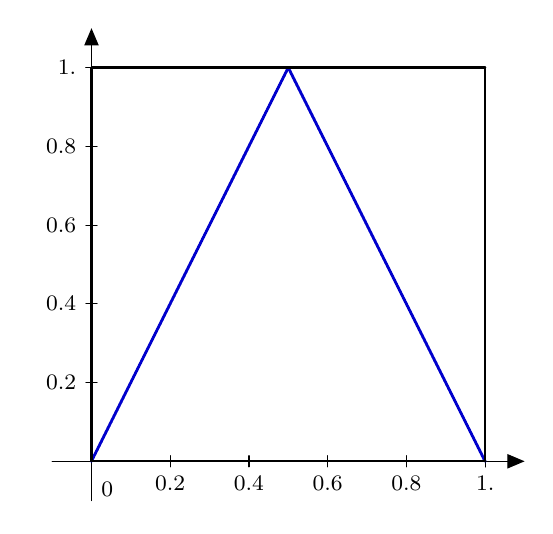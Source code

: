 \definecolor{qqqqcc}{rgb}{0.,0.,0.8}
\begin{tikzpicture}[line cap=round,line join=round,>=triangle 45,x=5.0cm,y=5.0cm]
\draw[->,color=black] (-0.1,0.) -- (1.1,0.);
\foreach \x in {,0.2,0.4,0.6,0.8,1.}
\draw[shift={(\x,0)},color=black] (0pt,2pt) -- (0pt,-2pt) node[below] {\footnotesize $\x$};
\draw[->,color=black] (0.,-0.1) -- (0.,1.1);
\foreach \y in {,0.2,0.4,0.6,0.8,1.}
\draw[shift={(0,\y)},color=black] (2pt,0pt) -- (-2pt,0pt) node[left] {\footnotesize $\y$};
\draw[color=black] (0pt,-10pt) node[right] {\footnotesize $0$};
\clip(-0.1,-0.1) rectangle (1.1,1.1);
\draw[line width=1pt,color=qqqqcc] (8.0E-7,0.0) -- (0.0,0.0);
\draw[line width=1pt,color=qqqqcc] (0.0,0.0) -- (0.002,0.005);
\draw[line width=1pt,color=qqqqcc] (0.002,0.005) -- (0.005,0.01);
\draw[line width=1pt,color=qqqqcc] (0.005,0.01) -- (0.007,0.015);
\draw[line width=1pt,color=qqqqcc] (0.007,0.015) -- (0.01,0.02);
\draw[line width=1pt,color=qqqqcc] (0.01,0.02) -- (0.012,0.025);
\draw[line width=1pt,color=qqqqcc] (0.012,0.025) -- (0.015,0.03);
\draw[line width=1pt,color=qqqqcc] (0.015,0.03) -- (0.017,0.035);
\draw[line width=1pt,color=qqqqcc] (0.017,0.035) -- (0.02,0.04);
\draw[line width=1pt,color=qqqqcc] (0.02,0.04) -- (0.022,0.045);
\draw[line width=1pt,color=qqqqcc] (0.022,0.045) -- (0.025,0.05);
\draw[line width=1pt,color=qqqqcc] (0.025,0.05) -- (0.027,0.055);
\draw[line width=1pt,color=qqqqcc] (0.027,0.055) -- (0.03,0.06);
\draw[line width=1pt,color=qqqqcc] (0.03,0.06) -- (0.032,0.065);
\draw[line width=1pt,color=qqqqcc] (0.032,0.065) -- (0.035,0.07);
\draw[line width=1pt,color=qqqqcc] (0.035,0.07) -- (0.037,0.075);
\draw[line width=1pt,color=qqqqcc] (0.037,0.075) -- (0.04,0.08);
\draw[line width=1pt,color=qqqqcc] (0.04,0.08) -- (0.042,0.085);
\draw[line width=1pt,color=qqqqcc] (0.042,0.085) -- (0.045,0.09);
\draw[line width=1pt,color=qqqqcc] (0.045,0.09) -- (0.047,0.095);
\draw[line width=1pt,color=qqqqcc] (0.047,0.095) -- (0.05,0.1);
\draw[line width=1pt,color=qqqqcc] (0.05,0.1) -- (0.052,0.105);
\draw[line width=1pt,color=qqqqcc] (0.052,0.105) -- (0.055,0.11);
\draw[line width=1pt,color=qqqqcc] (0.055,0.11) -- (0.057,0.115);
\draw[line width=1pt,color=qqqqcc] (0.057,0.115) -- (0.06,0.12);
\draw[line width=1pt,color=qqqqcc] (0.06,0.12) -- (0.062,0.125);
\draw[line width=1pt,color=qqqqcc] (0.062,0.125) -- (0.065,0.13);
\draw[line width=1pt,color=qqqqcc] (0.065,0.13) -- (0.067,0.135);
\draw[line width=1pt,color=qqqqcc] (0.067,0.135) -- (0.07,0.14);
\draw[line width=1pt,color=qqqqcc] (0.07,0.14) -- (0.072,0.145);
\draw[line width=1pt,color=qqqqcc] (0.072,0.145) -- (0.075,0.15);
\draw[line width=1pt,color=qqqqcc] (0.075,0.15) -- (0.077,0.155);
\draw[line width=1pt,color=qqqqcc] (0.077,0.155) -- (0.08,0.16);
\draw[line width=1pt,color=qqqqcc] (0.08,0.16) -- (0.082,0.165);
\draw[line width=1pt,color=qqqqcc] (0.082,0.165) -- (0.085,0.17);
\draw[line width=1pt,color=qqqqcc] (0.085,0.17) -- (0.087,0.175);
\draw[line width=1pt,color=qqqqcc] (0.087,0.175) -- (0.09,0.18);
\draw[line width=1pt,color=qqqqcc] (0.09,0.18) -- (0.092,0.185);
\draw[line width=1pt,color=qqqqcc] (0.092,0.185) -- (0.095,0.19);
\draw[line width=1pt,color=qqqqcc] (0.095,0.19) -- (0.097,0.195);
\draw[line width=1pt,color=qqqqcc] (0.097,0.195) -- (0.1,0.2);
\draw[line width=1pt,color=qqqqcc] (0.1,0.2) -- (0.102,0.205);
\draw[line width=1pt,color=qqqqcc] (0.102,0.205) -- (0.105,0.21);
\draw[line width=1pt,color=qqqqcc] (0.105,0.21) -- (0.107,0.215);
\draw[line width=1pt,color=qqqqcc] (0.107,0.215) -- (0.11,0.22);
\draw[line width=1pt,color=qqqqcc] (0.11,0.22) -- (0.112,0.225);
\draw[line width=1pt,color=qqqqcc] (0.112,0.225) -- (0.115,0.23);
\draw[line width=1pt,color=qqqqcc] (0.115,0.23) -- (0.117,0.235);
\draw[line width=1pt,color=qqqqcc] (0.117,0.235) -- (0.12,0.24);
\draw[line width=1pt,color=qqqqcc] (0.12,0.24) -- (0.122,0.245);
\draw[line width=1pt,color=qqqqcc] (0.122,0.245) -- (0.125,0.25);
\draw[line width=1pt,color=qqqqcc] (0.125,0.25) -- (0.127,0.255);
\draw[line width=1pt,color=qqqqcc] (0.127,0.255) -- (0.13,0.26);
\draw[line width=1pt,color=qqqqcc] (0.13,0.26) -- (0.132,0.265);
\draw[line width=1pt,color=qqqqcc] (0.132,0.265) -- (0.135,0.27);
\draw[line width=1pt,color=qqqqcc] (0.135,0.27) -- (0.137,0.275);
\draw[line width=1pt,color=qqqqcc] (0.137,0.275) -- (0.14,0.28);
\draw[line width=1pt,color=qqqqcc] (0.14,0.28) -- (0.142,0.285);
\draw[line width=1pt,color=qqqqcc] (0.142,0.285) -- (0.145,0.29);
\draw[line width=1pt,color=qqqqcc] (0.145,0.29) -- (0.147,0.295);
\draw[line width=1pt,color=qqqqcc] (0.147,0.295) -- (0.15,0.3);
\draw[line width=1pt,color=qqqqcc] (0.15,0.3) -- (0.152,0.305);
\draw[line width=1pt,color=qqqqcc] (0.152,0.305) -- (0.155,0.31);
\draw[line width=1pt,color=qqqqcc] (0.155,0.31) -- (0.157,0.315);
\draw[line width=1pt,color=qqqqcc] (0.157,0.315) -- (0.16,0.32);
\draw[line width=1pt,color=qqqqcc] (0.16,0.32) -- (0.162,0.325);
\draw[line width=1pt,color=qqqqcc] (0.162,0.325) -- (0.165,0.33);
\draw[line width=1pt,color=qqqqcc] (0.165,0.33) -- (0.167,0.335);
\draw[line width=1pt,color=qqqqcc] (0.167,0.335) -- (0.17,0.34);
\draw[line width=1pt,color=qqqqcc] (0.17,0.34) -- (0.172,0.345);
\draw[line width=1pt,color=qqqqcc] (0.172,0.345) -- (0.175,0.35);
\draw[line width=1pt,color=qqqqcc] (0.175,0.35) -- (0.177,0.355);
\draw[line width=1pt,color=qqqqcc] (0.177,0.355) -- (0.18,0.36);
\draw[line width=1pt,color=qqqqcc] (0.18,0.36) -- (0.182,0.365);
\draw[line width=1pt,color=qqqqcc] (0.182,0.365) -- (0.185,0.37);
\draw[line width=1pt,color=qqqqcc] (0.185,0.37) -- (0.187,0.375);
\draw[line width=1pt,color=qqqqcc] (0.187,0.375) -- (0.19,0.38);
\draw[line width=1pt,color=qqqqcc] (0.19,0.38) -- (0.192,0.385);
\draw[line width=1pt,color=qqqqcc] (0.192,0.385) -- (0.195,0.39);
\draw[line width=1pt,color=qqqqcc] (0.195,0.39) -- (0.197,0.395);
\draw[line width=1pt,color=qqqqcc] (0.197,0.395) -- (0.2,0.4);
\draw[line width=1pt,color=qqqqcc] (0.2,0.4) -- (0.202,0.405);
\draw[line width=1pt,color=qqqqcc] (0.202,0.405) -- (0.205,0.41);
\draw[line width=1pt,color=qqqqcc] (0.205,0.41) -- (0.207,0.415);
\draw[line width=1pt,color=qqqqcc] (0.207,0.415) -- (0.21,0.42);
\draw[line width=1pt,color=qqqqcc] (0.21,0.42) -- (0.212,0.425);
\draw[line width=1pt,color=qqqqcc] (0.212,0.425) -- (0.215,0.43);
\draw[line width=1pt,color=qqqqcc] (0.215,0.43) -- (0.217,0.435);
\draw[line width=1pt,color=qqqqcc] (0.217,0.435) -- (0.22,0.44);
\draw[line width=1pt,color=qqqqcc] (0.22,0.44) -- (0.222,0.445);
\draw[line width=1pt,color=qqqqcc] (0.222,0.445) -- (0.225,0.45);
\draw[line width=1pt,color=qqqqcc] (0.225,0.45) -- (0.227,0.455);
\draw[line width=1pt,color=qqqqcc] (0.227,0.455) -- (0.23,0.46);
\draw[line width=1pt,color=qqqqcc] (0.23,0.46) -- (0.232,0.465);
\draw[line width=1pt,color=qqqqcc] (0.232,0.465) -- (0.235,0.47);
\draw[line width=1pt,color=qqqqcc] (0.235,0.47) -- (0.237,0.475);
\draw[line width=1pt,color=qqqqcc] (0.237,0.475) -- (0.24,0.48);
\draw[line width=1pt,color=qqqqcc] (0.24,0.48) -- (0.242,0.485);
\draw[line width=1pt,color=qqqqcc] (0.242,0.485) -- (0.245,0.49);
\draw[line width=1pt,color=qqqqcc] (0.245,0.49) -- (0.247,0.495);
\draw[line width=1pt,color=qqqqcc] (0.247,0.495) -- (0.25,0.5);
\draw[line width=1pt,color=qqqqcc] (0.25,0.5) -- (0.252,0.505);
\draw[line width=1pt,color=qqqqcc] (0.252,0.505) -- (0.255,0.51);
\draw[line width=1pt,color=qqqqcc] (0.255,0.51) -- (0.257,0.515);
\draw[line width=1pt,color=qqqqcc] (0.257,0.515) -- (0.26,0.52);
\draw[line width=1pt,color=qqqqcc] (0.26,0.52) -- (0.262,0.525);
\draw[line width=1pt,color=qqqqcc] (0.262,0.525) -- (0.265,0.53);
\draw[line width=1pt,color=qqqqcc] (0.265,0.53) -- (0.267,0.535);
\draw[line width=1pt,color=qqqqcc] (0.267,0.535) -- (0.27,0.54);
\draw[line width=1pt,color=qqqqcc] (0.27,0.54) -- (0.272,0.545);
\draw[line width=1pt,color=qqqqcc] (0.272,0.545) -- (0.275,0.55);
\draw[line width=1pt,color=qqqqcc] (0.275,0.55) -- (0.277,0.555);
\draw[line width=1pt,color=qqqqcc] (0.277,0.555) -- (0.28,0.56);
\draw[line width=1pt,color=qqqqcc] (0.28,0.56) -- (0.282,0.565);
\draw[line width=1pt,color=qqqqcc] (0.282,0.565) -- (0.285,0.57);
\draw[line width=1pt,color=qqqqcc] (0.285,0.57) -- (0.287,0.575);
\draw[line width=1pt,color=qqqqcc] (0.287,0.575) -- (0.29,0.58);
\draw[line width=1pt,color=qqqqcc] (0.29,0.58) -- (0.292,0.585);
\draw[line width=1pt,color=qqqqcc] (0.292,0.585) -- (0.295,0.59);
\draw[line width=1pt,color=qqqqcc] (0.295,0.59) -- (0.297,0.595);
\draw[line width=1pt,color=qqqqcc] (0.297,0.595) -- (0.3,0.6);
\draw[line width=1pt,color=qqqqcc] (0.3,0.6) -- (0.302,0.605);
\draw[line width=1pt,color=qqqqcc] (0.302,0.605) -- (0.305,0.61);
\draw[line width=1pt,color=qqqqcc] (0.305,0.61) -- (0.307,0.615);
\draw[line width=1pt,color=qqqqcc] (0.307,0.615) -- (0.31,0.62);
\draw[line width=1pt,color=qqqqcc] (0.31,0.62) -- (0.312,0.625);
\draw[line width=1pt,color=qqqqcc] (0.312,0.625) -- (0.315,0.63);
\draw[line width=1pt,color=qqqqcc] (0.315,0.63) -- (0.317,0.635);
\draw[line width=1pt,color=qqqqcc] (0.317,0.635) -- (0.32,0.64);
\draw[line width=1pt,color=qqqqcc] (0.32,0.64) -- (0.322,0.645);
\draw[line width=1pt,color=qqqqcc] (0.322,0.645) -- (0.325,0.65);
\draw[line width=1pt,color=qqqqcc] (0.325,0.65) -- (0.327,0.655);
\draw[line width=1pt,color=qqqqcc] (0.327,0.655) -- (0.33,0.66);
\draw[line width=1pt,color=qqqqcc] (0.33,0.66) -- (0.332,0.665);
\draw[line width=1pt,color=qqqqcc] (0.332,0.665) -- (0.335,0.67);
\draw[line width=1pt,color=qqqqcc] (0.335,0.67) -- (0.337,0.675);
\draw[line width=1pt,color=qqqqcc] (0.337,0.675) -- (0.34,0.68);
\draw[line width=1pt,color=qqqqcc] (0.34,0.68) -- (0.342,0.685);
\draw[line width=1pt,color=qqqqcc] (0.342,0.685) -- (0.345,0.69);
\draw[line width=1pt,color=qqqqcc] (0.345,0.69) -- (0.347,0.695);
\draw[line width=1pt,color=qqqqcc] (0.347,0.695) -- (0.35,0.7);
\draw[line width=1pt,color=qqqqcc] (0.35,0.7) -- (0.352,0.705);
\draw[line width=1pt,color=qqqqcc] (0.352,0.705) -- (0.355,0.71);
\draw[line width=1pt,color=qqqqcc] (0.355,0.71) -- (0.357,0.715);
\draw[line width=1pt,color=qqqqcc] (0.357,0.715) -- (0.36,0.72);
\draw[line width=1pt,color=qqqqcc] (0.36,0.72) -- (0.362,0.725);
\draw[line width=1pt,color=qqqqcc] (0.362,0.725) -- (0.365,0.73);
\draw[line width=1pt,color=qqqqcc] (0.365,0.73) -- (0.367,0.735);
\draw[line width=1pt,color=qqqqcc] (0.367,0.735) -- (0.37,0.74);
\draw[line width=1pt,color=qqqqcc] (0.37,0.74) -- (0.372,0.745);
\draw[line width=1pt,color=qqqqcc] (0.372,0.745) -- (0.375,0.75);
\draw[line width=1pt,color=qqqqcc] (0.375,0.75) -- (0.377,0.755);
\draw[line width=1pt,color=qqqqcc] (0.377,0.755) -- (0.38,0.76);
\draw[line width=1pt,color=qqqqcc] (0.38,0.76) -- (0.382,0.765);
\draw[line width=1pt,color=qqqqcc] (0.382,0.765) -- (0.385,0.77);
\draw[line width=1pt,color=qqqqcc] (0.385,0.77) -- (0.387,0.775);
\draw[line width=1pt,color=qqqqcc] (0.387,0.775) -- (0.39,0.78);
\draw[line width=1pt,color=qqqqcc] (0.39,0.78) -- (0.392,0.785);
\draw[line width=1pt,color=qqqqcc] (0.392,0.785) -- (0.395,0.79);
\draw[line width=1pt,color=qqqqcc] (0.395,0.79) -- (0.397,0.795);
\draw[line width=1pt,color=qqqqcc] (0.397,0.795) -- (0.4,0.8);
\draw[line width=1pt,color=qqqqcc] (0.4,0.8) -- (0.402,0.805);
\draw[line width=1pt,color=qqqqcc] (0.402,0.805) -- (0.405,0.81);
\draw[line width=1pt,color=qqqqcc] (0.405,0.81) -- (0.407,0.815);
\draw[line width=1pt,color=qqqqcc] (0.407,0.815) -- (0.41,0.82);
\draw[line width=1pt,color=qqqqcc] (0.41,0.82) -- (0.412,0.825);
\draw[line width=1pt,color=qqqqcc] (0.412,0.825) -- (0.415,0.83);
\draw[line width=1pt,color=qqqqcc] (0.415,0.83) -- (0.417,0.835);
\draw[line width=1pt,color=qqqqcc] (0.417,0.835) -- (0.42,0.84);
\draw[line width=1pt,color=qqqqcc] (0.42,0.84) -- (0.422,0.845);
\draw[line width=1pt,color=qqqqcc] (0.422,0.845) -- (0.425,0.85);
\draw[line width=1pt,color=qqqqcc] (0.425,0.85) -- (0.427,0.855);
\draw[line width=1pt,color=qqqqcc] (0.427,0.855) -- (0.43,0.86);
\draw[line width=1pt,color=qqqqcc] (0.43,0.86) -- (0.432,0.865);
\draw[line width=1pt,color=qqqqcc] (0.432,0.865) -- (0.435,0.87);
\draw[line width=1pt,color=qqqqcc] (0.435,0.87) -- (0.437,0.875);
\draw[line width=1pt,color=qqqqcc] (0.437,0.875) -- (0.44,0.88);
\draw[line width=1pt,color=qqqqcc] (0.44,0.88) -- (0.442,0.885);
\draw[line width=1pt,color=qqqqcc] (0.442,0.885) -- (0.445,0.89);
\draw[line width=1pt,color=qqqqcc] (0.445,0.89) -- (0.447,0.895);
\draw[line width=1pt,color=qqqqcc] (0.447,0.895) -- (0.45,0.9);
\draw[line width=1pt,color=qqqqcc] (0.45,0.9) -- (0.452,0.905);
\draw[line width=1pt,color=qqqqcc] (0.452,0.905) -- (0.455,0.91);
\draw[line width=1pt,color=qqqqcc] (0.455,0.91) -- (0.457,0.915);
\draw[line width=1pt,color=qqqqcc] (0.457,0.915) -- (0.46,0.92);
\draw[line width=1pt,color=qqqqcc] (0.46,0.92) -- (0.462,0.925);
\draw[line width=1pt,color=qqqqcc] (0.462,0.925) -- (0.465,0.93);
\draw[line width=1pt,color=qqqqcc] (0.465,0.93) -- (0.467,0.935);
\draw[line width=1pt,color=qqqqcc] (0.467,0.935) -- (0.47,0.94);
\draw[line width=1pt,color=qqqqcc] (0.47,0.94) -- (0.472,0.945);
\draw[line width=1pt,color=qqqqcc] (0.472,0.945) -- (0.475,0.95);
\draw[line width=1pt,color=qqqqcc] (0.475,0.95) -- (0.477,0.955);
\draw[line width=1pt,color=qqqqcc] (0.477,0.955) -- (0.48,0.96);
\draw[line width=1pt,color=qqqqcc] (0.48,0.96) -- (0.482,0.965);
\draw[line width=1pt,color=qqqqcc] (0.482,0.965) -- (0.485,0.97);
\draw[line width=1pt,color=qqqqcc] (0.485,0.97) -- (0.487,0.975);
\draw[line width=1pt,color=qqqqcc] (0.487,0.975) -- (0.49,0.98);
\draw[line width=1pt,color=qqqqcc] (0.49,0.98) -- (0.492,0.985);
\draw[line width=1pt,color=qqqqcc] (0.492,0.985) -- (0.495,0.99);
\draw[line width=1pt,color=qqqqcc] (0.495,0.99) -- (0.497,0.995);
\draw[line width=1pt,color=qqqqcc] (0.497,0.995) -- (0.5,1.0);
\draw[line width=1pt,color=qqqqcc] (0.5,1.0) -- (0.502,0.995);
\draw[line width=1pt,color=qqqqcc] (0.502,0.995) -- (0.505,0.99);
\draw[line width=1pt,color=qqqqcc] (0.505,0.99) -- (0.507,0.985);
\draw[line width=1pt,color=qqqqcc] (0.507,0.985) -- (0.51,0.98);
\draw[line width=1pt,color=qqqqcc] (0.51,0.98) -- (0.512,0.975);
\draw[line width=1pt,color=qqqqcc] (0.512,0.975) -- (0.515,0.97);
\draw[line width=1pt,color=qqqqcc] (0.515,0.97) -- (0.517,0.965);
\draw[line width=1pt,color=qqqqcc] (0.517,0.965) -- (0.52,0.96);
\draw[line width=1pt,color=qqqqcc] (0.52,0.96) -- (0.522,0.955);
\draw[line width=1pt,color=qqqqcc] (0.522,0.955) -- (0.525,0.95);
\draw[line width=1pt,color=qqqqcc] (0.525,0.95) -- (0.527,0.945);
\draw[line width=1pt,color=qqqqcc] (0.527,0.945) -- (0.53,0.94);
\draw[line width=1pt,color=qqqqcc] (0.53,0.94) -- (0.532,0.935);
\draw[line width=1pt,color=qqqqcc] (0.532,0.935) -- (0.535,0.93);
\draw[line width=1pt,color=qqqqcc] (0.535,0.93) -- (0.537,0.925);
\draw[line width=1pt,color=qqqqcc] (0.537,0.925) -- (0.54,0.92);
\draw[line width=1pt,color=qqqqcc] (0.54,0.92) -- (0.542,0.915);
\draw[line width=1pt,color=qqqqcc] (0.542,0.915) -- (0.545,0.91);
\draw[line width=1pt,color=qqqqcc] (0.545,0.91) -- (0.547,0.905);
\draw[line width=1pt,color=qqqqcc] (0.547,0.905) -- (0.55,0.9);
\draw[line width=1pt,color=qqqqcc] (0.55,0.9) -- (0.552,0.895);
\draw[line width=1pt,color=qqqqcc] (0.552,0.895) -- (0.555,0.89);
\draw[line width=1pt,color=qqqqcc] (0.555,0.89) -- (0.557,0.885);
\draw[line width=1pt,color=qqqqcc] (0.557,0.885) -- (0.56,0.88);
\draw[line width=1pt,color=qqqqcc] (0.56,0.88) -- (0.562,0.875);
\draw[line width=1pt,color=qqqqcc] (0.562,0.875) -- (0.565,0.87);
\draw[line width=1pt,color=qqqqcc] (0.565,0.87) -- (0.567,0.865);
\draw[line width=1pt,color=qqqqcc] (0.567,0.865) -- (0.57,0.86);
\draw[line width=1pt,color=qqqqcc] (0.57,0.86) -- (0.572,0.855);
\draw[line width=1pt,color=qqqqcc] (0.572,0.855) -- (0.575,0.85);
\draw[line width=1pt,color=qqqqcc] (0.575,0.85) -- (0.577,0.845);
\draw[line width=1pt,color=qqqqcc] (0.577,0.845) -- (0.58,0.84);
\draw[line width=1pt,color=qqqqcc] (0.58,0.84) -- (0.582,0.835);
\draw[line width=1pt,color=qqqqcc] (0.582,0.835) -- (0.585,0.83);
\draw[line width=1pt,color=qqqqcc] (0.585,0.83) -- (0.587,0.825);
\draw[line width=1pt,color=qqqqcc] (0.587,0.825) -- (0.59,0.82);
\draw[line width=1pt,color=qqqqcc] (0.59,0.82) -- (0.592,0.815);
\draw[line width=1pt,color=qqqqcc] (0.592,0.815) -- (0.595,0.81);
\draw[line width=1pt,color=qqqqcc] (0.595,0.81) -- (0.597,0.805);
\draw[line width=1pt,color=qqqqcc] (0.597,0.805) -- (0.6,0.8);
\draw[line width=1pt,color=qqqqcc] (0.6,0.8) -- (0.602,0.795);
\draw[line width=1pt,color=qqqqcc] (0.602,0.795) -- (0.605,0.79);
\draw[line width=1pt,color=qqqqcc] (0.605,0.79) -- (0.607,0.785);
\draw[line width=1pt,color=qqqqcc] (0.607,0.785) -- (0.61,0.78);
\draw[line width=1pt,color=qqqqcc] (0.61,0.78) -- (0.612,0.775);
\draw[line width=1pt,color=qqqqcc] (0.612,0.775) -- (0.615,0.77);
\draw[line width=1pt,color=qqqqcc] (0.615,0.77) -- (0.617,0.765);
\draw[line width=1pt,color=qqqqcc] (0.617,0.765) -- (0.62,0.76);
\draw[line width=1pt,color=qqqqcc] (0.62,0.76) -- (0.622,0.755);
\draw[line width=1pt,color=qqqqcc] (0.622,0.755) -- (0.625,0.75);
\draw[line width=1pt,color=qqqqcc] (0.625,0.75) -- (0.627,0.745);
\draw[line width=1pt,color=qqqqcc] (0.627,0.745) -- (0.63,0.74);
\draw[line width=1pt,color=qqqqcc] (0.63,0.74) -- (0.632,0.735);
\draw[line width=1pt,color=qqqqcc] (0.632,0.735) -- (0.635,0.73);
\draw[line width=1pt,color=qqqqcc] (0.635,0.73) -- (0.637,0.725);
\draw[line width=1pt,color=qqqqcc] (0.637,0.725) -- (0.64,0.72);
\draw[line width=1pt,color=qqqqcc] (0.64,0.72) -- (0.642,0.715);
\draw[line width=1pt,color=qqqqcc] (0.642,0.715) -- (0.645,0.71);
\draw[line width=1pt,color=qqqqcc] (0.645,0.71) -- (0.647,0.705);
\draw[line width=1pt,color=qqqqcc] (0.647,0.705) -- (0.65,0.7);
\draw[line width=1pt,color=qqqqcc] (0.65,0.7) -- (0.652,0.695);
\draw[line width=1pt,color=qqqqcc] (0.652,0.695) -- (0.655,0.69);
\draw[line width=1pt,color=qqqqcc] (0.655,0.69) -- (0.657,0.685);
\draw[line width=1pt,color=qqqqcc] (0.657,0.685) -- (0.66,0.68);
\draw[line width=1pt,color=qqqqcc] (0.66,0.68) -- (0.662,0.675);
\draw[line width=1pt,color=qqqqcc] (0.662,0.675) -- (0.665,0.67);
\draw[line width=1pt,color=qqqqcc] (0.665,0.67) -- (0.667,0.665);
\draw[line width=1pt,color=qqqqcc] (0.667,0.665) -- (0.67,0.66);
\draw[line width=1pt,color=qqqqcc] (0.67,0.66) -- (0.672,0.655);
\draw[line width=1pt,color=qqqqcc] (0.672,0.655) -- (0.675,0.65);
\draw[line width=1pt,color=qqqqcc] (0.675,0.65) -- (0.677,0.645);
\draw[line width=1pt,color=qqqqcc] (0.677,0.645) -- (0.68,0.64);
\draw[line width=1pt,color=qqqqcc] (0.68,0.64) -- (0.682,0.635);
\draw[line width=1pt,color=qqqqcc] (0.682,0.635) -- (0.685,0.63);
\draw[line width=1pt,color=qqqqcc] (0.685,0.63) -- (0.687,0.625);
\draw[line width=1pt,color=qqqqcc] (0.687,0.625) -- (0.69,0.62);
\draw[line width=1pt,color=qqqqcc] (0.69,0.62) -- (0.692,0.615);
\draw[line width=1pt,color=qqqqcc] (0.692,0.615) -- (0.695,0.61);
\draw[line width=1pt,color=qqqqcc] (0.695,0.61) -- (0.697,0.605);
\draw[line width=1pt,color=qqqqcc] (0.697,0.605) -- (0.7,0.6);
\draw[line width=1pt,color=qqqqcc] (0.7,0.6) -- (0.702,0.595);
\draw[line width=1pt,color=qqqqcc] (0.702,0.595) -- (0.705,0.59);
\draw[line width=1pt,color=qqqqcc] (0.705,0.59) -- (0.707,0.585);
\draw[line width=1pt,color=qqqqcc] (0.707,0.585) -- (0.71,0.58);
\draw[line width=1pt,color=qqqqcc] (0.71,0.58) -- (0.712,0.575);
\draw[line width=1pt,color=qqqqcc] (0.712,0.575) -- (0.715,0.57);
\draw[line width=1pt,color=qqqqcc] (0.715,0.57) -- (0.717,0.565);
\draw[line width=1pt,color=qqqqcc] (0.717,0.565) -- (0.72,0.56);
\draw[line width=1pt,color=qqqqcc] (0.72,0.56) -- (0.722,0.555);
\draw[line width=1pt,color=qqqqcc] (0.722,0.555) -- (0.725,0.55);
\draw[line width=1pt,color=qqqqcc] (0.725,0.55) -- (0.727,0.545);
\draw[line width=1pt,color=qqqqcc] (0.727,0.545) -- (0.73,0.54);
\draw[line width=1pt,color=qqqqcc] (0.73,0.54) -- (0.732,0.535);
\draw[line width=1pt,color=qqqqcc] (0.732,0.535) -- (0.735,0.53);
\draw[line width=1pt,color=qqqqcc] (0.735,0.53) -- (0.737,0.525);
\draw[line width=1pt,color=qqqqcc] (0.737,0.525) -- (0.74,0.52);
\draw[line width=1pt,color=qqqqcc] (0.74,0.52) -- (0.742,0.515);
\draw[line width=1pt,color=qqqqcc] (0.742,0.515) -- (0.745,0.51);
\draw[line width=1pt,color=qqqqcc] (0.745,0.51) -- (0.747,0.505);
\draw[line width=1pt,color=qqqqcc] (0.747,0.505) -- (0.75,0.5);
\draw[line width=1pt,color=qqqqcc] (0.75,0.5) -- (0.752,0.495);
\draw[line width=1pt,color=qqqqcc] (0.752,0.495) -- (0.755,0.49);
\draw[line width=1pt,color=qqqqcc] (0.755,0.49) -- (0.757,0.485);
\draw[line width=1pt,color=qqqqcc] (0.757,0.485) -- (0.76,0.48);
\draw[line width=1pt,color=qqqqcc] (0.76,0.48) -- (0.762,0.475);
\draw[line width=1pt,color=qqqqcc] (0.762,0.475) -- (0.765,0.47);
\draw[line width=1pt,color=qqqqcc] (0.765,0.47) -- (0.767,0.465);
\draw[line width=1pt,color=qqqqcc] (0.767,0.465) -- (0.77,0.46);
\draw[line width=1pt,color=qqqqcc] (0.77,0.46) -- (0.772,0.455);
\draw[line width=1pt,color=qqqqcc] (0.772,0.455) -- (0.775,0.45);
\draw[line width=1pt,color=qqqqcc] (0.775,0.45) -- (0.777,0.445);
\draw[line width=1pt,color=qqqqcc] (0.777,0.445) -- (0.78,0.44);
\draw[line width=1pt,color=qqqqcc] (0.78,0.44) -- (0.782,0.435);
\draw[line width=1pt,color=qqqqcc] (0.782,0.435) -- (0.785,0.43);
\draw[line width=1pt,color=qqqqcc] (0.785,0.43) -- (0.787,0.425);
\draw[line width=1pt,color=qqqqcc] (0.787,0.425) -- (0.79,0.42);
\draw[line width=1pt,color=qqqqcc] (0.79,0.42) -- (0.792,0.415);
\draw[line width=1pt,color=qqqqcc] (0.792,0.415) -- (0.795,0.41);
\draw[line width=1pt,color=qqqqcc] (0.795,0.41) -- (0.797,0.405);
\draw[line width=1pt,color=qqqqcc] (0.797,0.405) -- (0.8,0.4);
\draw[line width=1pt,color=qqqqcc] (0.8,0.4) -- (0.802,0.395);
\draw[line width=1pt,color=qqqqcc] (0.802,0.395) -- (0.805,0.39);
\draw[line width=1pt,color=qqqqcc] (0.805,0.39) -- (0.807,0.385);
\draw[line width=1pt,color=qqqqcc] (0.807,0.385) -- (0.81,0.38);
\draw[line width=1pt,color=qqqqcc] (0.81,0.38) -- (0.812,0.375);
\draw[line width=1pt,color=qqqqcc] (0.812,0.375) -- (0.815,0.37);
\draw[line width=1pt,color=qqqqcc] (0.815,0.37) -- (0.817,0.365);
\draw[line width=1pt,color=qqqqcc] (0.817,0.365) -- (0.82,0.36);
\draw[line width=1pt,color=qqqqcc] (0.82,0.36) -- (0.822,0.355);
\draw[line width=1pt,color=qqqqcc] (0.822,0.355) -- (0.825,0.35);
\draw[line width=1pt,color=qqqqcc] (0.825,0.35) -- (0.827,0.345);
\draw[line width=1pt,color=qqqqcc] (0.827,0.345) -- (0.83,0.34);
\draw[line width=1pt,color=qqqqcc] (0.83,0.34) -- (0.832,0.335);
\draw[line width=1pt,color=qqqqcc] (0.832,0.335) -- (0.835,0.33);
\draw[line width=1pt,color=qqqqcc] (0.835,0.33) -- (0.837,0.325);
\draw[line width=1pt,color=qqqqcc] (0.837,0.325) -- (0.84,0.32);
\draw[line width=1pt,color=qqqqcc] (0.84,0.32) -- (0.842,0.315);
\draw[line width=1pt,color=qqqqcc] (0.842,0.315) -- (0.845,0.31);
\draw[line width=1pt,color=qqqqcc] (0.845,0.31) -- (0.847,0.305);
\draw[line width=1pt,color=qqqqcc] (0.847,0.305) -- (0.85,0.3);
\draw[line width=1pt,color=qqqqcc] (0.85,0.3) -- (0.852,0.295);
\draw[line width=1pt,color=qqqqcc] (0.852,0.295) -- (0.855,0.29);
\draw[line width=1pt,color=qqqqcc] (0.855,0.29) -- (0.857,0.285);
\draw[line width=1pt,color=qqqqcc] (0.857,0.285) -- (0.86,0.28);
\draw[line width=1pt,color=qqqqcc] (0.86,0.28) -- (0.862,0.275);
\draw[line width=1pt,color=qqqqcc] (0.862,0.275) -- (0.865,0.27);
\draw[line width=1pt,color=qqqqcc] (0.865,0.27) -- (0.867,0.265);
\draw[line width=1pt,color=qqqqcc] (0.867,0.265) -- (0.87,0.26);
\draw[line width=1pt,color=qqqqcc] (0.87,0.26) -- (0.872,0.255);
\draw[line width=1pt,color=qqqqcc] (0.872,0.255) -- (0.875,0.25);
\draw[line width=1pt,color=qqqqcc] (0.875,0.25) -- (0.877,0.245);
\draw[line width=1pt,color=qqqqcc] (0.877,0.245) -- (0.88,0.24);
\draw[line width=1pt,color=qqqqcc] (0.88,0.24) -- (0.882,0.235);
\draw[line width=1pt,color=qqqqcc] (0.882,0.235) -- (0.885,0.23);
\draw[line width=1pt,color=qqqqcc] (0.885,0.23) -- (0.887,0.225);
\draw[line width=1pt,color=qqqqcc] (0.887,0.225) -- (0.89,0.22);
\draw[line width=1pt,color=qqqqcc] (0.89,0.22) -- (0.892,0.215);
\draw[line width=1pt,color=qqqqcc] (0.892,0.215) -- (0.895,0.21);
\draw[line width=1pt,color=qqqqcc] (0.895,0.21) -- (0.897,0.205);
\draw[line width=1pt,color=qqqqcc] (0.897,0.205) -- (0.9,0.2);
\draw[line width=1pt,color=qqqqcc] (0.9,0.2) -- (0.902,0.195);
\draw[line width=1pt,color=qqqqcc] (0.902,0.195) -- (0.905,0.19);
\draw[line width=1pt,color=qqqqcc] (0.905,0.19) -- (0.907,0.185);
\draw[line width=1pt,color=qqqqcc] (0.907,0.185) -- (0.91,0.18);
\draw[line width=1pt,color=qqqqcc] (0.91,0.18) -- (0.912,0.175);
\draw[line width=1pt,color=qqqqcc] (0.912,0.175) -- (0.915,0.17);
\draw[line width=1pt,color=qqqqcc] (0.915,0.17) -- (0.917,0.165);
\draw[line width=1pt,color=qqqqcc] (0.917,0.165) -- (0.92,0.16);
\draw[line width=1pt,color=qqqqcc] (0.92,0.16) -- (0.922,0.155);
\draw[line width=1pt,color=qqqqcc] (0.922,0.155) -- (0.925,0.15);
\draw[line width=1pt,color=qqqqcc] (0.925,0.15) -- (0.927,0.145);
\draw[line width=1pt,color=qqqqcc] (0.927,0.145) -- (0.93,0.14);
\draw[line width=1pt,color=qqqqcc] (0.93,0.14) -- (0.932,0.135);
\draw[line width=1pt,color=qqqqcc] (0.932,0.135) -- (0.935,0.13);
\draw[line width=1pt,color=qqqqcc] (0.935,0.13) -- (0.937,0.125);
\draw[line width=1pt,color=qqqqcc] (0.937,0.125) -- (0.94,0.12);
\draw[line width=1pt,color=qqqqcc] (0.94,0.12) -- (0.942,0.115);
\draw[line width=1pt,color=qqqqcc] (0.942,0.115) -- (0.945,0.11);
\draw[line width=1pt,color=qqqqcc] (0.945,0.11) -- (0.947,0.105);
\draw[line width=1pt,color=qqqqcc] (0.947,0.105) -- (0.95,0.1);
\draw[line width=1pt,color=qqqqcc] (0.95,0.1) -- (0.952,0.095);
\draw[line width=1pt,color=qqqqcc] (0.952,0.095) -- (0.955,0.09);
\draw[line width=1pt,color=qqqqcc] (0.955,0.09) -- (0.957,0.085);
\draw[line width=1pt,color=qqqqcc] (0.957,0.085) -- (0.96,0.08);
\draw[line width=1pt,color=qqqqcc] (0.96,0.08) -- (0.962,0.075);
\draw[line width=1pt,color=qqqqcc] (0.962,0.075) -- (0.965,0.07);
\draw[line width=1pt,color=qqqqcc] (0.965,0.07) -- (0.967,0.065);
\draw[line width=1pt,color=qqqqcc] (0.967,0.065) -- (0.97,0.06);
\draw[line width=1pt,color=qqqqcc] (0.97,0.06) -- (0.972,0.055);
\draw[line width=1pt,color=qqqqcc] (0.972,0.055) -- (0.975,0.05);
\draw[line width=1pt,color=qqqqcc] (0.975,0.05) -- (0.977,0.045);
\draw[line width=1pt,color=qqqqcc] (0.977,0.045) -- (0.98,0.04);
\draw[line width=1pt,color=qqqqcc] (0.98,0.04) -- (0.982,0.035);
\draw[line width=1pt,color=qqqqcc] (0.982,0.035) -- (0.985,0.03);
\draw[line width=1pt,color=qqqqcc] (0.985,0.03) -- (0.987,0.025);
\draw[line width=1pt,color=qqqqcc] (0.987,0.025) -- (0.99,0.02);
\draw[line width=1pt,color=qqqqcc] (0.99,0.02) -- (0.992,0.015);
\draw[line width=1pt,color=qqqqcc] (0.992,0.015) -- (0.995,0.01);
\draw[line width=1pt,color=qqqqcc] (0.995,0.01) -- (0.997,0.005);
\draw[line width=1pt,color=qqqqcc] (0.997,0.005) -- (1.0,0.0);
\draw [line width=0.8pt] (0.,1.)-- (1.,1.);
\draw [line width=0.8pt] (1.,1.)-- (1.,0.);
\draw [line width=0.8pt] (0.,1.)-- (0.,0.);
\draw [line width=0.8pt] (0.,0.)-- (1.,0.);
\end{tikzpicture}
